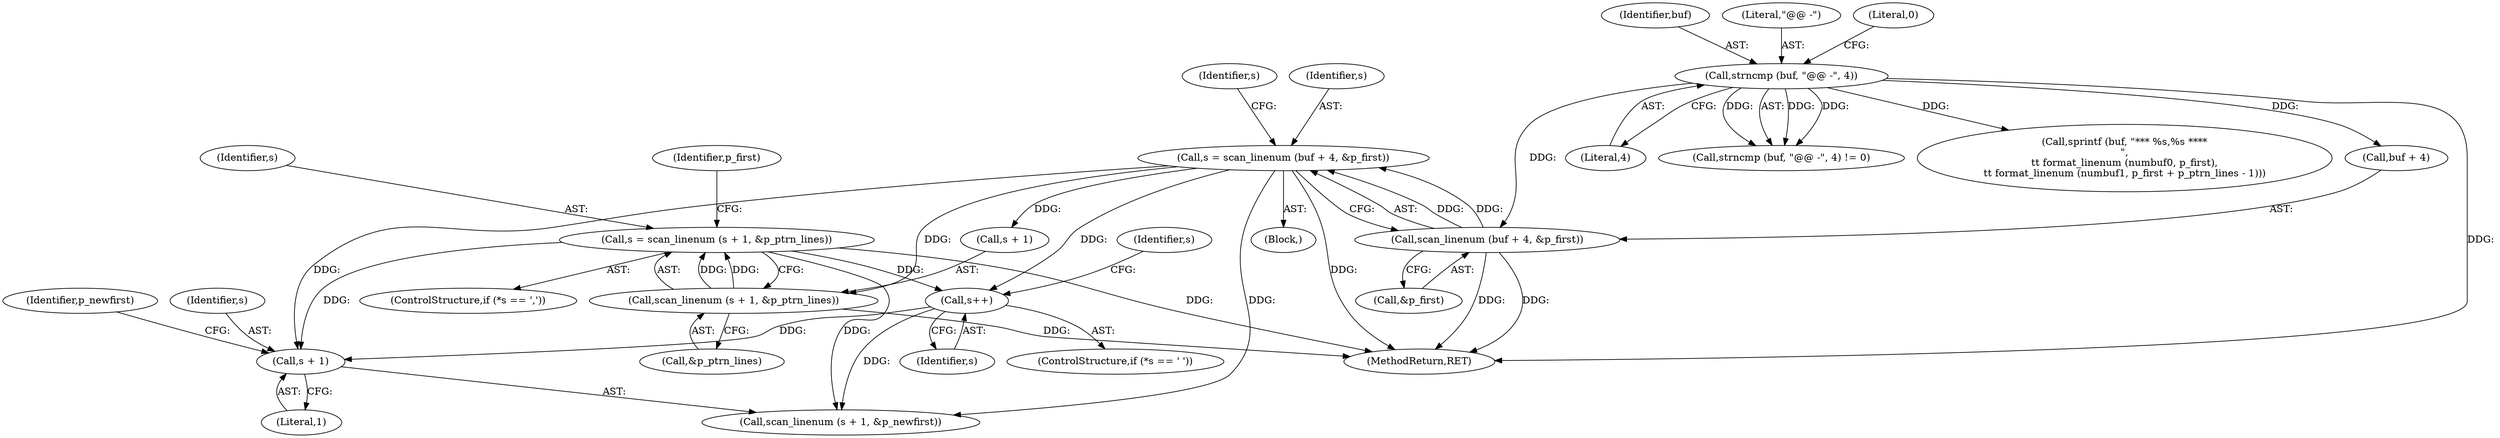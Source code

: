 digraph "0_savannah_0c08d7a902c6fdd49b704623a12d8d672ef18944@pointer" {
"1001641" [label="(Call,s + 1)"];
"1001630" [label="(Call,s++)"];
"1001606" [label="(Call,s = scan_linenum (s + 1, &p_ptrn_lines))"];
"1001608" [label="(Call,scan_linenum (s + 1, &p_ptrn_lines))"];
"1001593" [label="(Call,s = scan_linenum (buf + 4, &p_first))"];
"1001595" [label="(Call,scan_linenum (buf + 4, &p_first))"];
"1001573" [label="(Call,strncmp (buf, \"@@ -\", 4))"];
"1001545" [label="(Block,)"];
"1001607" [label="(Identifier,s)"];
"1001576" [label="(Literal,4)"];
"1001612" [label="(Call,&p_ptrn_lines)"];
"1002772" [label="(MethodReturn,RET)"];
"1001640" [label="(Call,scan_linenum (s + 1, &p_newfirst))"];
"1001604" [label="(Identifier,s)"];
"1001630" [label="(Call,s++)"];
"1001574" [label="(Identifier,buf)"];
"1001631" [label="(Identifier,s)"];
"1001596" [label="(Call,buf + 4)"];
"1001645" [label="(Identifier,p_newfirst)"];
"1001620" [label="(Identifier,p_first)"];
"1001575" [label="(Literal,\"@@ -\")"];
"1001599" [label="(Call,&p_first)"];
"1001595" [label="(Call,scan_linenum (buf + 4, &p_first))"];
"1001608" [label="(Call,scan_linenum (s + 1, &p_ptrn_lines))"];
"1001573" [label="(Call,strncmp (buf, \"@@ -\", 4))"];
"1001601" [label="(ControlStructure,if (*s == ','))"];
"1001643" [label="(Literal,1)"];
"1001609" [label="(Call,s + 1)"];
"1001572" [label="(Call,strncmp (buf, \"@@ -\", 4) != 0)"];
"1001606" [label="(Call,s = scan_linenum (s + 1, &p_ptrn_lines))"];
"1001577" [label="(Literal,0)"];
"1001635" [label="(Identifier,s)"];
"1001593" [label="(Call,s = scan_linenum (buf + 4, &p_first))"];
"1001594" [label="(Identifier,s)"];
"1001641" [label="(Call,s + 1)"];
"1001771" [label="(Call,sprintf (buf, \"*** %s,%s ****\n\",\n\t\t format_linenum (numbuf0, p_first),\n\t\t format_linenum (numbuf1, p_first + p_ptrn_lines - 1)))"];
"1001642" [label="(Identifier,s)"];
"1001625" [label="(ControlStructure,if (*s == ' '))"];
"1001641" -> "1001640"  [label="AST: "];
"1001641" -> "1001643"  [label="CFG: "];
"1001642" -> "1001641"  [label="AST: "];
"1001643" -> "1001641"  [label="AST: "];
"1001645" -> "1001641"  [label="CFG: "];
"1001630" -> "1001641"  [label="DDG: "];
"1001606" -> "1001641"  [label="DDG: "];
"1001593" -> "1001641"  [label="DDG: "];
"1001630" -> "1001625"  [label="AST: "];
"1001630" -> "1001631"  [label="CFG: "];
"1001631" -> "1001630"  [label="AST: "];
"1001635" -> "1001630"  [label="CFG: "];
"1001606" -> "1001630"  [label="DDG: "];
"1001593" -> "1001630"  [label="DDG: "];
"1001630" -> "1001640"  [label="DDG: "];
"1001606" -> "1001601"  [label="AST: "];
"1001606" -> "1001608"  [label="CFG: "];
"1001607" -> "1001606"  [label="AST: "];
"1001608" -> "1001606"  [label="AST: "];
"1001620" -> "1001606"  [label="CFG: "];
"1001606" -> "1002772"  [label="DDG: "];
"1001608" -> "1001606"  [label="DDG: "];
"1001608" -> "1001606"  [label="DDG: "];
"1001606" -> "1001640"  [label="DDG: "];
"1001608" -> "1001612"  [label="CFG: "];
"1001609" -> "1001608"  [label="AST: "];
"1001612" -> "1001608"  [label="AST: "];
"1001608" -> "1002772"  [label="DDG: "];
"1001593" -> "1001608"  [label="DDG: "];
"1001593" -> "1001545"  [label="AST: "];
"1001593" -> "1001595"  [label="CFG: "];
"1001594" -> "1001593"  [label="AST: "];
"1001595" -> "1001593"  [label="AST: "];
"1001604" -> "1001593"  [label="CFG: "];
"1001593" -> "1002772"  [label="DDG: "];
"1001595" -> "1001593"  [label="DDG: "];
"1001595" -> "1001593"  [label="DDG: "];
"1001593" -> "1001609"  [label="DDG: "];
"1001593" -> "1001640"  [label="DDG: "];
"1001595" -> "1001599"  [label="CFG: "];
"1001596" -> "1001595"  [label="AST: "];
"1001599" -> "1001595"  [label="AST: "];
"1001595" -> "1002772"  [label="DDG: "];
"1001595" -> "1002772"  [label="DDG: "];
"1001573" -> "1001595"  [label="DDG: "];
"1001573" -> "1001572"  [label="AST: "];
"1001573" -> "1001576"  [label="CFG: "];
"1001574" -> "1001573"  [label="AST: "];
"1001575" -> "1001573"  [label="AST: "];
"1001576" -> "1001573"  [label="AST: "];
"1001577" -> "1001573"  [label="CFG: "];
"1001573" -> "1002772"  [label="DDG: "];
"1001573" -> "1001572"  [label="DDG: "];
"1001573" -> "1001572"  [label="DDG: "];
"1001573" -> "1001572"  [label="DDG: "];
"1001573" -> "1001596"  [label="DDG: "];
"1001573" -> "1001771"  [label="DDG: "];
}

